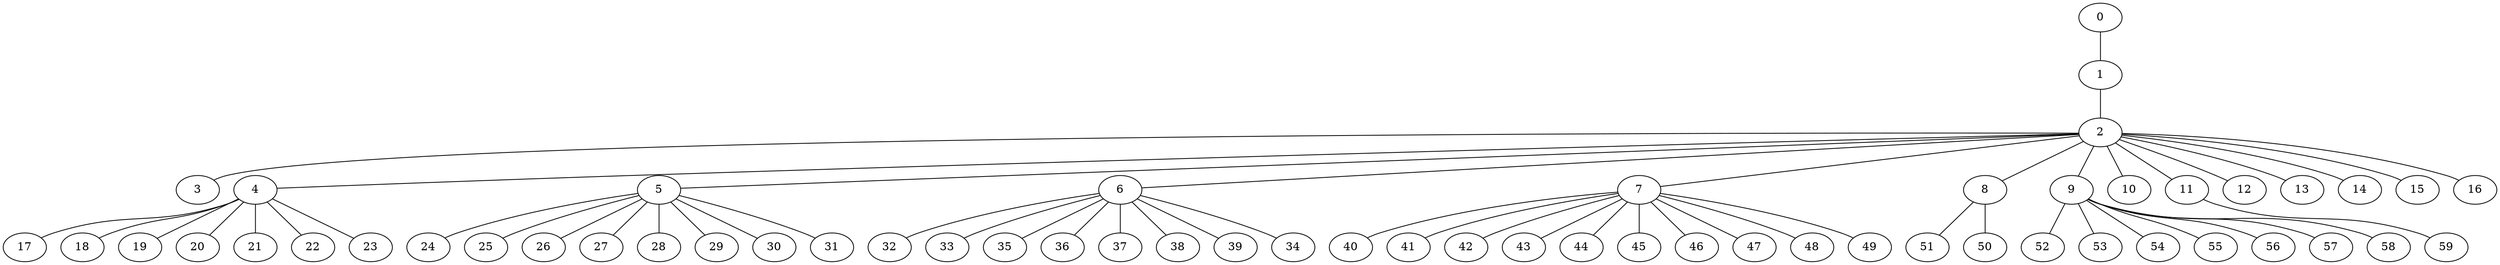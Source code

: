 
graph graphname {
    0 -- 1
1 -- 2
2 -- 3
2 -- 4
2 -- 5
2 -- 6
2 -- 7
2 -- 8
2 -- 9
2 -- 10
2 -- 11
2 -- 12
2 -- 13
2 -- 14
2 -- 15
2 -- 16
4 -- 17
4 -- 18
4 -- 19
4 -- 20
4 -- 21
4 -- 22
4 -- 23
5 -- 24
5 -- 25
5 -- 26
5 -- 27
5 -- 28
5 -- 29
5 -- 30
5 -- 31
6 -- 32
6 -- 33
6 -- 35
6 -- 36
6 -- 37
6 -- 38
6 -- 39
6 -- 34
7 -- 40
7 -- 41
7 -- 42
7 -- 43
7 -- 44
7 -- 45
7 -- 46
7 -- 47
7 -- 48
7 -- 49
8 -- 51
8 -- 50
9 -- 52
9 -- 53
9 -- 54
9 -- 55
9 -- 56
9 -- 57
9 -- 58
11 -- 59

}
